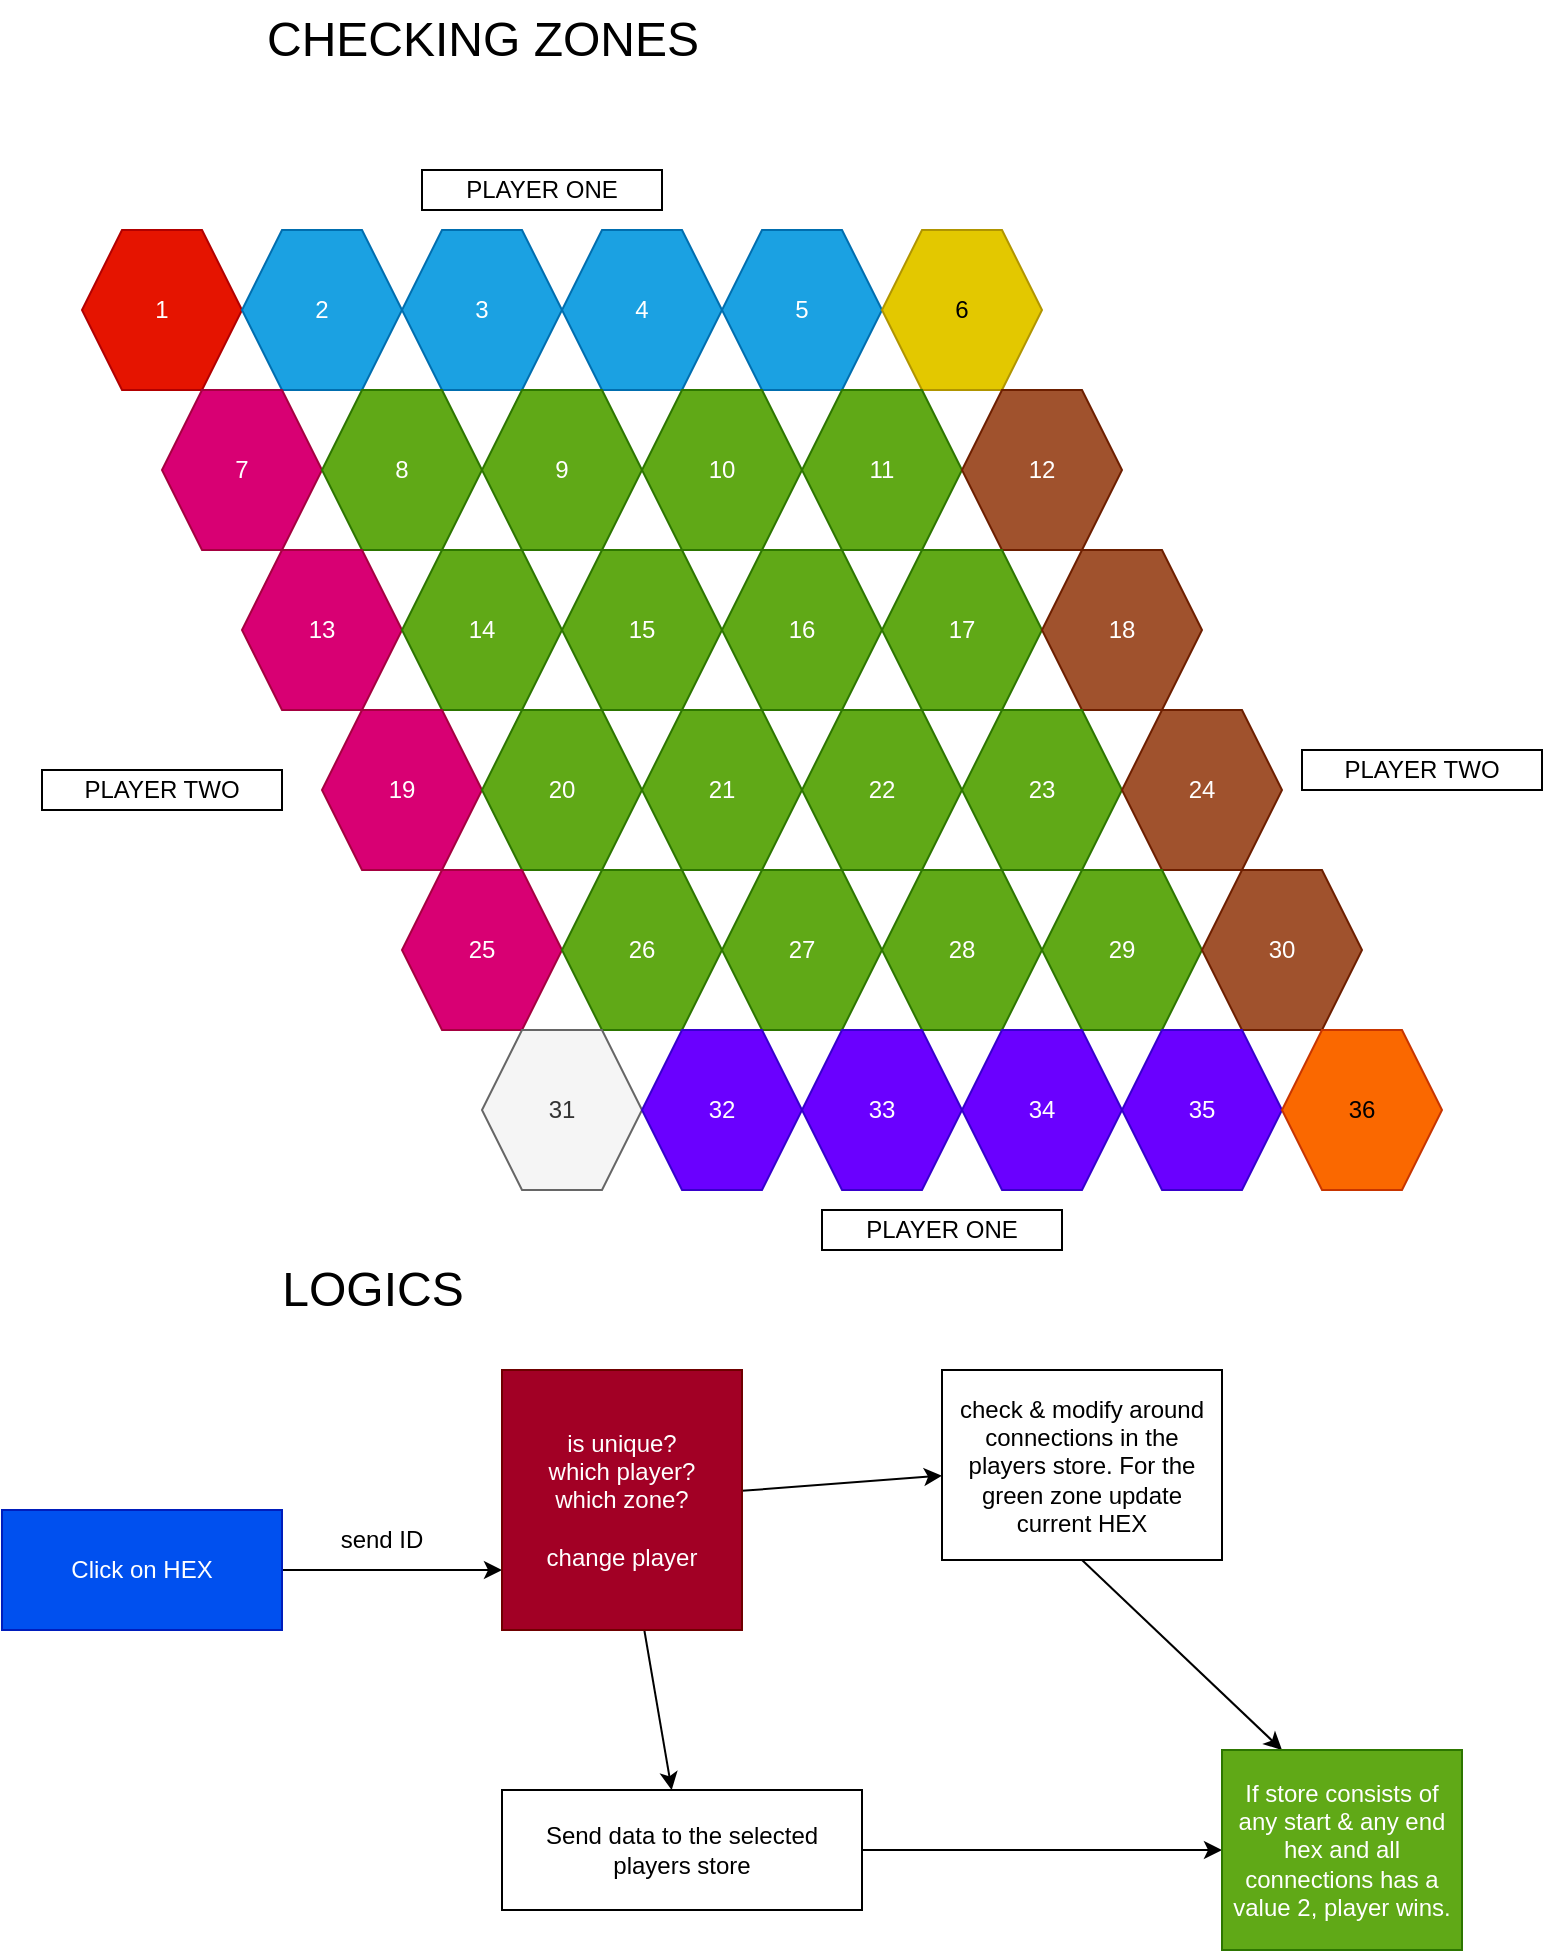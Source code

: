 <mxfile>
    <diagram id="KH0_RuKealTIc43PASUi" name="Page-1">
        <mxGraphModel dx="1178" dy="772" grid="1" gridSize="10" guides="1" tooltips="1" connect="1" arrows="1" fold="1" page="1" pageScale="1" pageWidth="850" pageHeight="1100" math="0" shadow="0">
            <root>
                <mxCell id="0"/>
                <mxCell id="1" parent="0"/>
                <mxCell id="2" value="1" style="shape=hexagon;perimeter=hexagonPerimeter2;whiteSpace=wrap;html=1;fixedSize=1;fillColor=#e51400;fontColor=#ffffff;strokeColor=#B20000;" parent="1" vertex="1">
                    <mxGeometry x="80" y="200" width="80" height="80" as="geometry"/>
                </mxCell>
                <mxCell id="3" value="2" style="shape=hexagon;perimeter=hexagonPerimeter2;whiteSpace=wrap;html=1;fixedSize=1;fillColor=#1ba1e2;fontColor=#ffffff;strokeColor=#006EAF;" parent="1" vertex="1">
                    <mxGeometry x="160" y="200" width="80" height="80" as="geometry"/>
                </mxCell>
                <mxCell id="4" value="3" style="shape=hexagon;perimeter=hexagonPerimeter2;whiteSpace=wrap;html=1;fixedSize=1;fillColor=#1ba1e2;fontColor=#ffffff;strokeColor=#006EAF;" parent="1" vertex="1">
                    <mxGeometry x="240" y="200" width="80" height="80" as="geometry"/>
                </mxCell>
                <mxCell id="5" value="4" style="shape=hexagon;perimeter=hexagonPerimeter2;whiteSpace=wrap;html=1;fixedSize=1;fillColor=#1ba1e2;fontColor=#ffffff;strokeColor=#006EAF;" parent="1" vertex="1">
                    <mxGeometry x="320" y="200" width="80" height="80" as="geometry"/>
                </mxCell>
                <mxCell id="6" value="5" style="shape=hexagon;perimeter=hexagonPerimeter2;whiteSpace=wrap;html=1;fixedSize=1;fillColor=#1ba1e2;fontColor=#ffffff;strokeColor=#006EAF;" parent="1" vertex="1">
                    <mxGeometry x="400" y="200" width="80" height="80" as="geometry"/>
                </mxCell>
                <mxCell id="7" value="6" style="shape=hexagon;perimeter=hexagonPerimeter2;whiteSpace=wrap;html=1;fixedSize=1;fillColor=#e3c800;fontColor=#000000;strokeColor=#B09500;" parent="1" vertex="1">
                    <mxGeometry x="480" y="200" width="80" height="80" as="geometry"/>
                </mxCell>
                <mxCell id="9" value="7" style="shape=hexagon;perimeter=hexagonPerimeter2;whiteSpace=wrap;html=1;fixedSize=1;fillColor=#d80073;fontColor=#ffffff;strokeColor=#A50040;" parent="1" vertex="1">
                    <mxGeometry x="120" y="280" width="80" height="80" as="geometry"/>
                </mxCell>
                <mxCell id="10" value="8" style="shape=hexagon;perimeter=hexagonPerimeter2;whiteSpace=wrap;html=1;fixedSize=1;fillColor=#60a917;fontColor=#ffffff;strokeColor=#2D7600;" parent="1" vertex="1">
                    <mxGeometry x="200" y="280" width="80" height="80" as="geometry"/>
                </mxCell>
                <mxCell id="11" value="9" style="shape=hexagon;perimeter=hexagonPerimeter2;whiteSpace=wrap;html=1;fixedSize=1;fillColor=#60a917;fontColor=#ffffff;strokeColor=#2D7600;" parent="1" vertex="1">
                    <mxGeometry x="280" y="280" width="80" height="80" as="geometry"/>
                </mxCell>
                <mxCell id="12" value="10" style="shape=hexagon;perimeter=hexagonPerimeter2;whiteSpace=wrap;html=1;fixedSize=1;fillColor=#60a917;fontColor=#ffffff;strokeColor=#2D7600;" parent="1" vertex="1">
                    <mxGeometry x="360" y="280" width="80" height="80" as="geometry"/>
                </mxCell>
                <mxCell id="13" value="11" style="shape=hexagon;perimeter=hexagonPerimeter2;whiteSpace=wrap;html=1;fixedSize=1;fillColor=#60a917;fontColor=#ffffff;strokeColor=#2D7600;" parent="1" vertex="1">
                    <mxGeometry x="440" y="280" width="80" height="80" as="geometry"/>
                </mxCell>
                <mxCell id="14" value="12" style="shape=hexagon;perimeter=hexagonPerimeter2;whiteSpace=wrap;html=1;fixedSize=1;fillColor=#a0522d;fontColor=#ffffff;strokeColor=#6D1F00;" parent="1" vertex="1">
                    <mxGeometry x="520" y="280" width="80" height="80" as="geometry"/>
                </mxCell>
                <mxCell id="15" value="13" style="shape=hexagon;perimeter=hexagonPerimeter2;whiteSpace=wrap;html=1;fixedSize=1;fillColor=#d80073;fontColor=#ffffff;strokeColor=#A50040;" parent="1" vertex="1">
                    <mxGeometry x="160" y="360" width="80" height="80" as="geometry"/>
                </mxCell>
                <mxCell id="16" value="14" style="shape=hexagon;perimeter=hexagonPerimeter2;whiteSpace=wrap;html=1;fixedSize=1;fillColor=#60a917;fontColor=#ffffff;strokeColor=#2D7600;" parent="1" vertex="1">
                    <mxGeometry x="240" y="360" width="80" height="80" as="geometry"/>
                </mxCell>
                <mxCell id="17" value="15" style="shape=hexagon;perimeter=hexagonPerimeter2;whiteSpace=wrap;html=1;fixedSize=1;fillColor=#60a917;fontColor=#ffffff;strokeColor=#2D7600;" parent="1" vertex="1">
                    <mxGeometry x="320" y="360" width="80" height="80" as="geometry"/>
                </mxCell>
                <mxCell id="18" value="16" style="shape=hexagon;perimeter=hexagonPerimeter2;whiteSpace=wrap;html=1;fixedSize=1;fillColor=#60a917;fontColor=#ffffff;strokeColor=#2D7600;" parent="1" vertex="1">
                    <mxGeometry x="400" y="360" width="80" height="80" as="geometry"/>
                </mxCell>
                <mxCell id="19" value="17" style="shape=hexagon;perimeter=hexagonPerimeter2;whiteSpace=wrap;html=1;fixedSize=1;fillColor=#60a917;fontColor=#ffffff;strokeColor=#2D7600;" parent="1" vertex="1">
                    <mxGeometry x="480" y="360" width="80" height="80" as="geometry"/>
                </mxCell>
                <mxCell id="20" value="18" style="shape=hexagon;perimeter=hexagonPerimeter2;whiteSpace=wrap;html=1;fixedSize=1;fillColor=#a0522d;fontColor=#ffffff;strokeColor=#6D1F00;" parent="1" vertex="1">
                    <mxGeometry x="560" y="360" width="80" height="80" as="geometry"/>
                </mxCell>
                <mxCell id="21" value="19" style="shape=hexagon;perimeter=hexagonPerimeter2;whiteSpace=wrap;html=1;fixedSize=1;fillColor=#d80073;fontColor=#ffffff;strokeColor=#A50040;" parent="1" vertex="1">
                    <mxGeometry x="200" y="440" width="80" height="80" as="geometry"/>
                </mxCell>
                <mxCell id="22" value="20" style="shape=hexagon;perimeter=hexagonPerimeter2;whiteSpace=wrap;html=1;fixedSize=1;fillColor=#60a917;fontColor=#ffffff;strokeColor=#2D7600;" parent="1" vertex="1">
                    <mxGeometry x="280" y="440" width="80" height="80" as="geometry"/>
                </mxCell>
                <mxCell id="23" value="21" style="shape=hexagon;perimeter=hexagonPerimeter2;whiteSpace=wrap;html=1;fixedSize=1;fillColor=#60a917;fontColor=#ffffff;strokeColor=#2D7600;" parent="1" vertex="1">
                    <mxGeometry x="360" y="440" width="80" height="80" as="geometry"/>
                </mxCell>
                <mxCell id="24" value="22" style="shape=hexagon;perimeter=hexagonPerimeter2;whiteSpace=wrap;html=1;fixedSize=1;fillColor=#60a917;fontColor=#ffffff;strokeColor=#2D7600;" parent="1" vertex="1">
                    <mxGeometry x="440" y="440" width="80" height="80" as="geometry"/>
                </mxCell>
                <mxCell id="25" value="23" style="shape=hexagon;perimeter=hexagonPerimeter2;whiteSpace=wrap;html=1;fixedSize=1;fillColor=#60a917;fontColor=#ffffff;strokeColor=#2D7600;" parent="1" vertex="1">
                    <mxGeometry x="520" y="440" width="80" height="80" as="geometry"/>
                </mxCell>
                <mxCell id="26" value="24" style="shape=hexagon;perimeter=hexagonPerimeter2;whiteSpace=wrap;html=1;fixedSize=1;fillColor=#a0522d;fontColor=#ffffff;strokeColor=#6D1F00;" parent="1" vertex="1">
                    <mxGeometry x="600" y="440" width="80" height="80" as="geometry"/>
                </mxCell>
                <mxCell id="27" value="25" style="shape=hexagon;perimeter=hexagonPerimeter2;whiteSpace=wrap;html=1;fixedSize=1;fillColor=#d80073;fontColor=#ffffff;strokeColor=#A50040;" parent="1" vertex="1">
                    <mxGeometry x="240" y="520" width="80" height="80" as="geometry"/>
                </mxCell>
                <mxCell id="28" value="26" style="shape=hexagon;perimeter=hexagonPerimeter2;whiteSpace=wrap;html=1;fixedSize=1;fillColor=#60a917;fontColor=#ffffff;strokeColor=#2D7600;" parent="1" vertex="1">
                    <mxGeometry x="320" y="520" width="80" height="80" as="geometry"/>
                </mxCell>
                <mxCell id="29" value="27" style="shape=hexagon;perimeter=hexagonPerimeter2;whiteSpace=wrap;html=1;fixedSize=1;fillColor=#60a917;fontColor=#ffffff;strokeColor=#2D7600;" parent="1" vertex="1">
                    <mxGeometry x="400" y="520" width="80" height="80" as="geometry"/>
                </mxCell>
                <mxCell id="30" value="28" style="shape=hexagon;perimeter=hexagonPerimeter2;whiteSpace=wrap;html=1;fixedSize=1;fillColor=#60a917;fontColor=#ffffff;strokeColor=#2D7600;" parent="1" vertex="1">
                    <mxGeometry x="480" y="520" width="80" height="80" as="geometry"/>
                </mxCell>
                <mxCell id="31" value="29" style="shape=hexagon;perimeter=hexagonPerimeter2;whiteSpace=wrap;html=1;fixedSize=1;fillColor=#60a917;fontColor=#ffffff;strokeColor=#2D7600;" parent="1" vertex="1">
                    <mxGeometry x="560" y="520" width="80" height="80" as="geometry"/>
                </mxCell>
                <mxCell id="32" value="30" style="shape=hexagon;perimeter=hexagonPerimeter2;whiteSpace=wrap;html=1;fixedSize=1;fillColor=#a0522d;fontColor=#ffffff;strokeColor=#6D1F00;" parent="1" vertex="1">
                    <mxGeometry x="640" y="520" width="80" height="80" as="geometry"/>
                </mxCell>
                <mxCell id="33" value="31" style="shape=hexagon;perimeter=hexagonPerimeter2;whiteSpace=wrap;html=1;fixedSize=1;fillColor=#f5f5f5;fontColor=#333333;strokeColor=#666666;" parent="1" vertex="1">
                    <mxGeometry x="280" y="600" width="80" height="80" as="geometry"/>
                </mxCell>
                <mxCell id="34" value="32" style="shape=hexagon;perimeter=hexagonPerimeter2;whiteSpace=wrap;html=1;fixedSize=1;fillColor=#6a00ff;fontColor=#ffffff;strokeColor=#3700CC;" parent="1" vertex="1">
                    <mxGeometry x="360" y="600" width="80" height="80" as="geometry"/>
                </mxCell>
                <mxCell id="35" value="33" style="shape=hexagon;perimeter=hexagonPerimeter2;whiteSpace=wrap;html=1;fixedSize=1;fillColor=#6a00ff;fontColor=#ffffff;strokeColor=#3700CC;" parent="1" vertex="1">
                    <mxGeometry x="440" y="600" width="80" height="80" as="geometry"/>
                </mxCell>
                <mxCell id="36" value="34" style="shape=hexagon;perimeter=hexagonPerimeter2;whiteSpace=wrap;html=1;fixedSize=1;fillColor=#6a00ff;fontColor=#ffffff;strokeColor=#3700CC;" parent="1" vertex="1">
                    <mxGeometry x="520" y="600" width="80" height="80" as="geometry"/>
                </mxCell>
                <mxCell id="37" value="35" style="shape=hexagon;perimeter=hexagonPerimeter2;whiteSpace=wrap;html=1;fixedSize=1;fillColor=#6a00ff;fontColor=#ffffff;strokeColor=#3700CC;" parent="1" vertex="1">
                    <mxGeometry x="600" y="600" width="80" height="80" as="geometry"/>
                </mxCell>
                <mxCell id="38" value="36" style="shape=hexagon;perimeter=hexagonPerimeter2;whiteSpace=wrap;html=1;fixedSize=1;fillColor=#fa6800;strokeColor=#C73500;fontColor=#000000;" parent="1" vertex="1">
                    <mxGeometry x="680" y="600" width="80" height="80" as="geometry"/>
                </mxCell>
                <mxCell id="39" value="&lt;font style=&quot;font-size: 24px;&quot;&gt;CHECKING ZONES&lt;/font&gt;" style="text;html=1;align=center;verticalAlign=middle;resizable=0;points=[];autosize=1;strokeColor=none;fillColor=none;" parent="1" vertex="1">
                    <mxGeometry x="160" y="85" width="240" height="40" as="geometry"/>
                </mxCell>
                <mxCell id="42" value="" style="edgeStyle=none;html=1;" parent="1" source="40" edge="1">
                    <mxGeometry relative="1" as="geometry">
                        <mxPoint x="290" y="870" as="targetPoint"/>
                    </mxGeometry>
                </mxCell>
                <mxCell id="40" value="Click on HEX" style="rounded=0;whiteSpace=wrap;html=1;fillColor=#0050ef;fontColor=#ffffff;strokeColor=#001DBC;" parent="1" vertex="1">
                    <mxGeometry x="40" y="840" width="140" height="60" as="geometry"/>
                </mxCell>
                <mxCell id="43" value="send ID" style="text;html=1;strokeColor=none;fillColor=none;align=center;verticalAlign=middle;whiteSpace=wrap;rounded=0;" parent="1" vertex="1">
                    <mxGeometry x="200" y="840" width="60" height="30" as="geometry"/>
                </mxCell>
                <mxCell id="49" value="" style="edgeStyle=none;html=1;" parent="1" source="46" target="48" edge="1">
                    <mxGeometry relative="1" as="geometry"/>
                </mxCell>
                <mxCell id="51" value="" style="edgeStyle=none;html=1;" parent="1" source="46" target="50" edge="1">
                    <mxGeometry relative="1" as="geometry"/>
                </mxCell>
                <mxCell id="46" value="is unique?&lt;br&gt;which player?&lt;br&gt;which zone?&lt;br&gt;&lt;br&gt;change player" style="rounded=0;whiteSpace=wrap;html=1;fillColor=#a20025;fontColor=#ffffff;strokeColor=#6F0000;" parent="1" vertex="1">
                    <mxGeometry x="290" y="770" width="120" height="130" as="geometry"/>
                </mxCell>
                <mxCell id="53" value="" style="edgeStyle=none;html=1;" parent="1" source="48" target="52" edge="1">
                    <mxGeometry relative="1" as="geometry"/>
                </mxCell>
                <mxCell id="48" value="Send data to the selected players store" style="rounded=0;whiteSpace=wrap;html=1;" parent="1" vertex="1">
                    <mxGeometry x="290" y="980" width="180" height="60" as="geometry"/>
                </mxCell>
                <mxCell id="54" style="edgeStyle=none;html=1;exitX=0.5;exitY=1;exitDx=0;exitDy=0;entryX=0.25;entryY=0;entryDx=0;entryDy=0;" parent="1" source="50" target="52" edge="1">
                    <mxGeometry relative="1" as="geometry"/>
                </mxCell>
                <mxCell id="50" value="check &amp;amp; modify around connections in the players store. For the green zone update current HEX" style="whiteSpace=wrap;html=1;rounded=0;" parent="1" vertex="1">
                    <mxGeometry x="510" y="770" width="140" height="95" as="geometry"/>
                </mxCell>
                <mxCell id="52" value="If store consists of any start &amp;amp; any end hex and all connections has a value 2, player wins." style="whiteSpace=wrap;html=1;rounded=0;fillColor=#60a917;fontColor=#ffffff;strokeColor=#2D7600;" parent="1" vertex="1">
                    <mxGeometry x="650" y="960" width="120" height="100" as="geometry"/>
                </mxCell>
                <mxCell id="55" value="&lt;font style=&quot;font-size: 24px;&quot;&gt;LOGICS&lt;/font&gt;" style="text;html=1;align=center;verticalAlign=middle;resizable=0;points=[];autosize=1;strokeColor=none;fillColor=none;" parent="1" vertex="1">
                    <mxGeometry x="170" y="710" width="110" height="40" as="geometry"/>
                </mxCell>
                <mxCell id="56" value="PLAYER ONE" style="rounded=0;whiteSpace=wrap;html=1;" vertex="1" parent="1">
                    <mxGeometry x="250" y="170" width="120" height="20" as="geometry"/>
                </mxCell>
                <mxCell id="57" value="PLAYER TWO" style="rounded=0;whiteSpace=wrap;html=1;" vertex="1" parent="1">
                    <mxGeometry x="60" y="470" width="120" height="20" as="geometry"/>
                </mxCell>
                <mxCell id="58" value="PLAYER ONE" style="rounded=0;whiteSpace=wrap;html=1;" vertex="1" parent="1">
                    <mxGeometry x="450" y="690" width="120" height="20" as="geometry"/>
                </mxCell>
                <mxCell id="59" value="PLAYER TWO" style="rounded=0;whiteSpace=wrap;html=1;" vertex="1" parent="1">
                    <mxGeometry x="690" y="460" width="120" height="20" as="geometry"/>
                </mxCell>
            </root>
        </mxGraphModel>
    </diagram>
</mxfile>